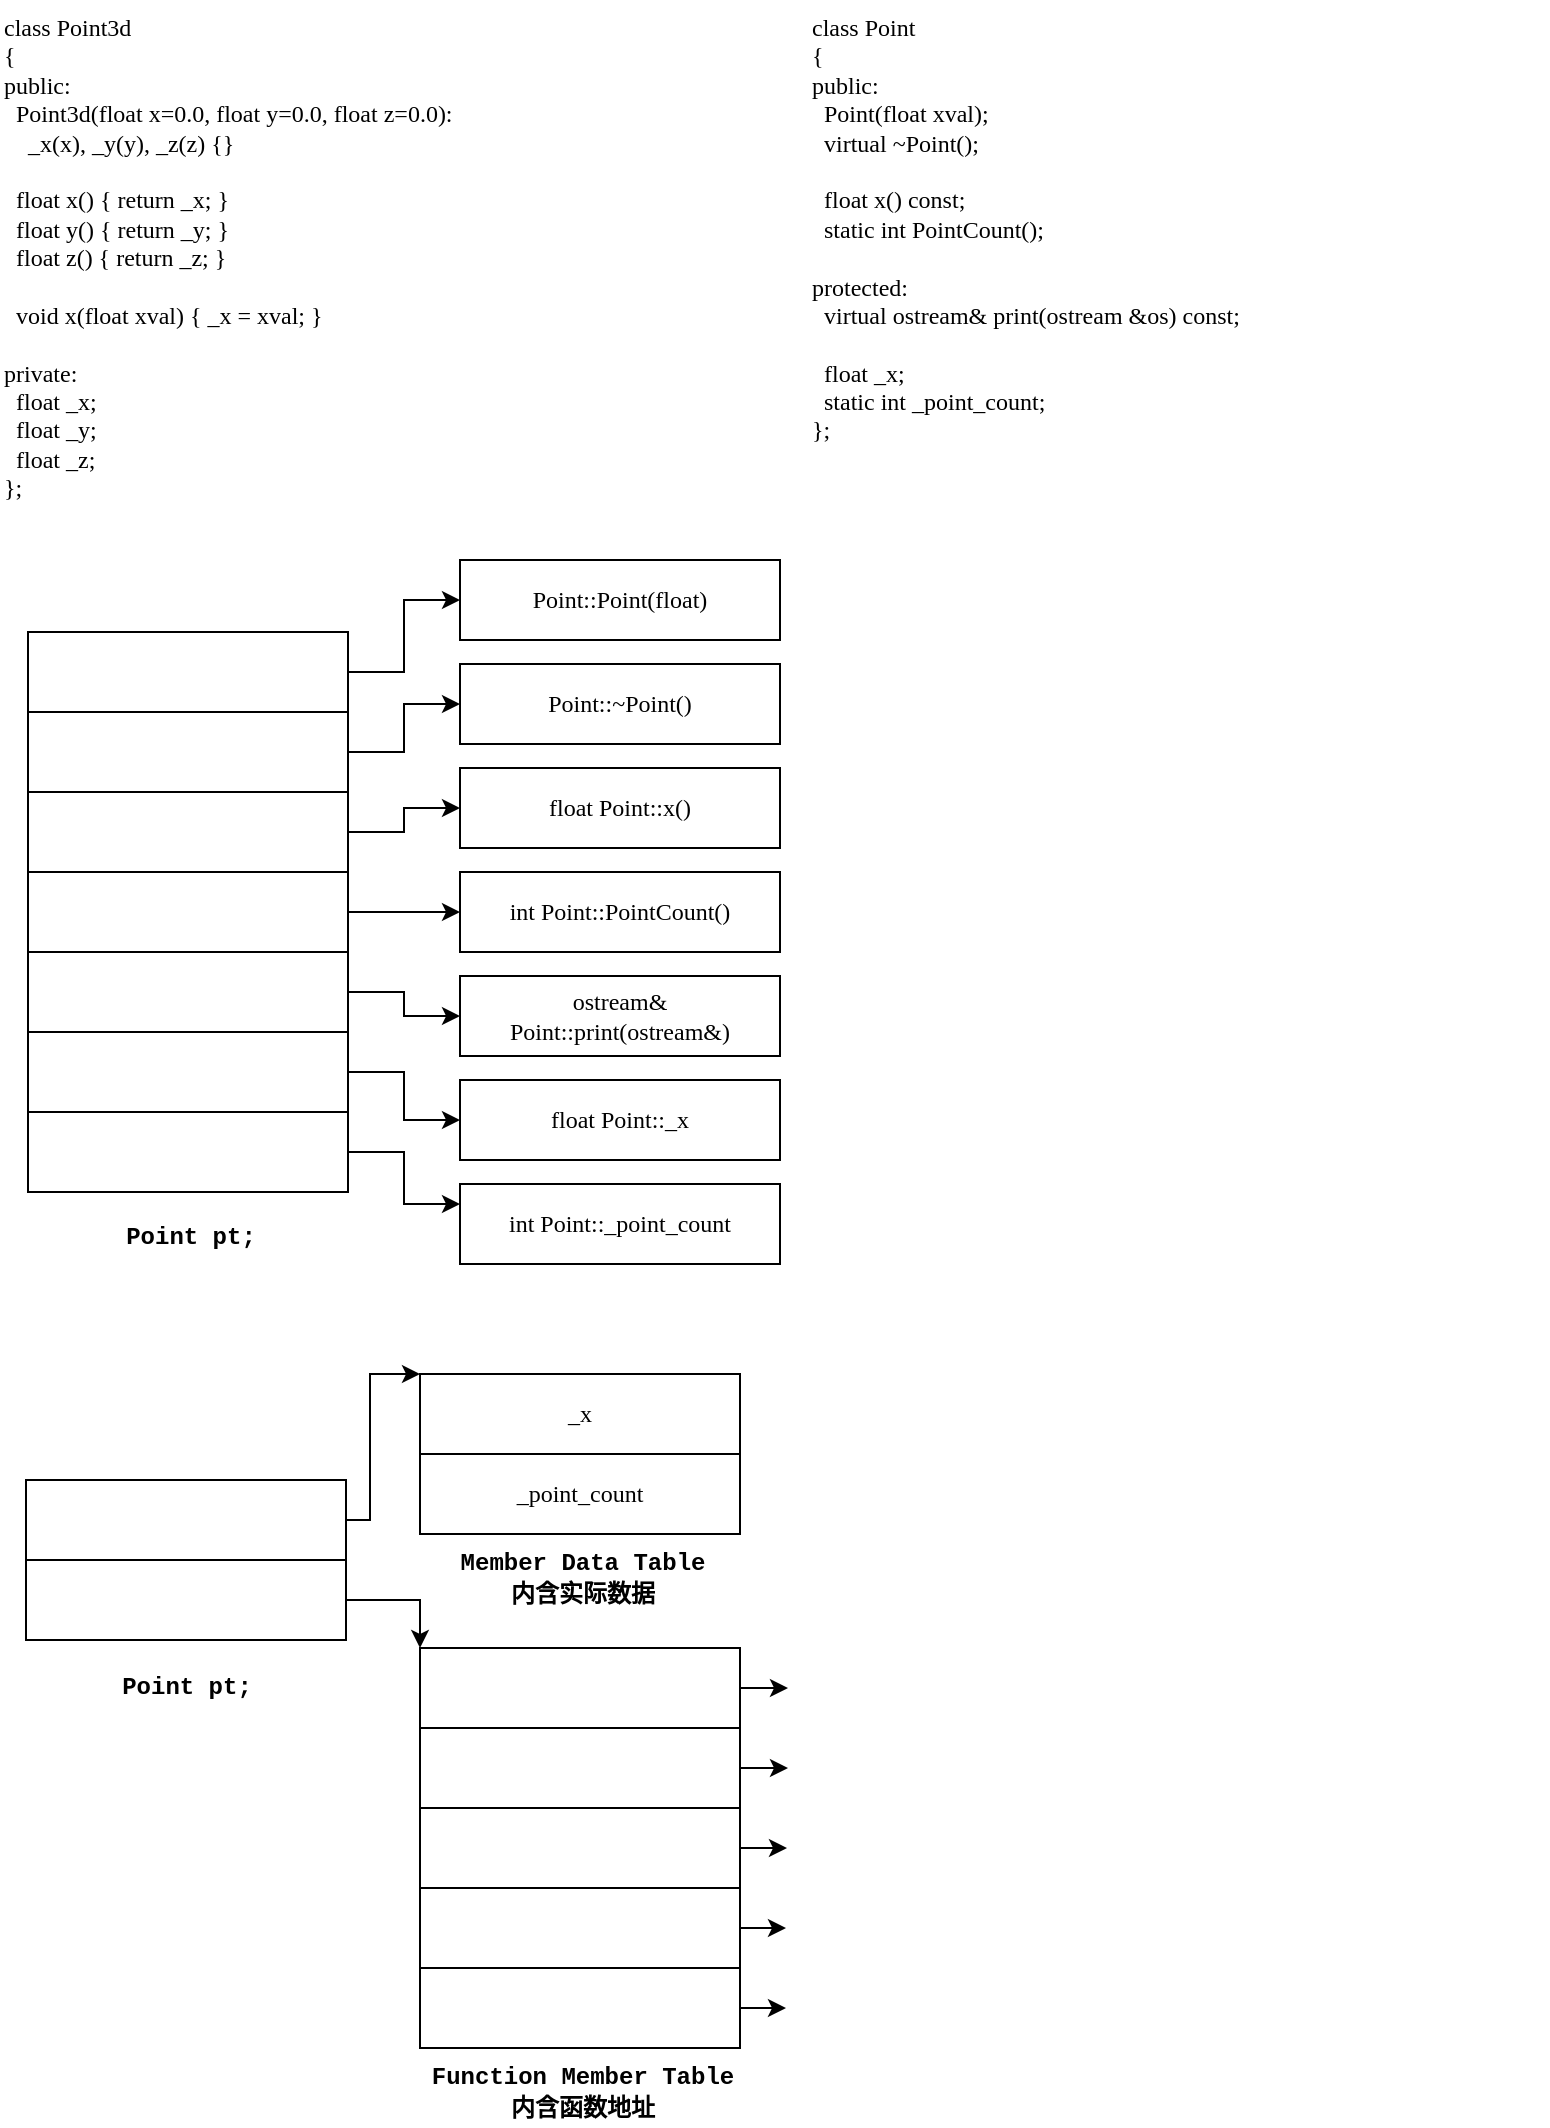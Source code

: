 <mxfile version="16.6.1" type="github" pages="3">
  <diagram id="5rU9of_TcTJ-XJH-yoMr" name="Page-1">
    <mxGraphModel dx="1422" dy="794" grid="0" gridSize="10" guides="1" tooltips="1" connect="1" arrows="1" fold="1" page="1" pageScale="1" pageWidth="827" pageHeight="1169" math="0" shadow="0">
      <root>
        <mxCell id="0" />
        <mxCell id="1" parent="0" />
        <mxCell id="9wIEi08oW7rhxo8WKQpp-2" value="&lt;font face=&quot;Lucida Console&quot;&gt;class Point3d&amp;nbsp;&lt;br&gt;{&lt;br&gt;public:&lt;br&gt;&amp;nbsp; Point3d(float x=0.0, float y=0.0, float z=0.0):&lt;br&gt;&amp;nbsp; &amp;nbsp; _x(x), _y(y), _z(z) {}&lt;br&gt;&amp;nbsp;&amp;nbsp;&lt;br&gt;&amp;nbsp; float x() { return _x; }&lt;br&gt;&amp;nbsp; float y() { return _y; }&lt;br&gt;&amp;nbsp; float z() { return _z; }&lt;br&gt;&lt;br&gt;&amp;nbsp; void x(float xval) { _x = xval; }&lt;br&gt;&lt;br&gt;private:&lt;br&gt;&amp;nbsp; float _x;&lt;br&gt;&amp;nbsp; float _y;&lt;br&gt;&amp;nbsp; float _z;&lt;br&gt;};&lt;br&gt;&lt;/font&gt;" style="text;html=1;strokeColor=none;fillColor=none;align=left;verticalAlign=top;whiteSpace=wrap;rounded=0;" parent="1" vertex="1">
          <mxGeometry x="10" y="12" width="370" height="280" as="geometry" />
        </mxCell>
        <mxCell id="9wIEi08oW7rhxo8WKQpp-3" value="&lt;font face=&quot;Lucida Console&quot;&gt;class Point&lt;br&gt;{&lt;br&gt;public:&lt;br&gt;&amp;nbsp; Point(float xval);&lt;br&gt;&amp;nbsp; virtual ~Point();&lt;br&gt;&amp;nbsp;&amp;nbsp;&lt;br&gt;&amp;nbsp; float x() const;&lt;br&gt;&amp;nbsp; static int PointCount();&lt;br&gt;&lt;br&gt;protected:&lt;br&gt;&amp;nbsp; virtual ostream&amp;amp; print(ostream &amp;amp;os) const;&lt;br&gt;&lt;br&gt;&amp;nbsp; float _x;&lt;br&gt;&amp;nbsp; static int _point_count;&lt;br&gt;};&lt;br&gt;&lt;/font&gt;" style="text;html=1;strokeColor=none;fillColor=none;align=left;verticalAlign=top;whiteSpace=wrap;rounded=0;" parent="1" vertex="1">
          <mxGeometry x="414" y="12" width="370" height="280" as="geometry" />
        </mxCell>
        <mxCell id="9wIEi08oW7rhxo8WKQpp-57" style="edgeStyle=orthogonalEdgeStyle;rounded=0;orthogonalLoop=1;jettySize=auto;html=1;exitX=1;exitY=0.5;exitDx=0;exitDy=0;entryX=0;entryY=0.5;entryDx=0;entryDy=0;fontFamily=Lucida Console;" parent="1" source="9wIEi08oW7rhxo8WKQpp-36" target="9wIEi08oW7rhxo8WKQpp-50" edge="1">
          <mxGeometry relative="1" as="geometry" />
        </mxCell>
        <mxCell id="9wIEi08oW7rhxo8WKQpp-36" value="" style="swimlane;fontStyle=0;childLayout=stackLayout;horizontal=1;startSize=0;horizontalStack=0;resizeParent=1;resizeParentMax=0;resizeLast=0;collapsible=1;marginBottom=0;align=center;fontSize=14;fontFamily=Lucida Console;swimlaneLine=1;" parent="1" vertex="1">
          <mxGeometry x="24" y="328" width="160" height="280" as="geometry" />
        </mxCell>
        <mxCell id="9wIEi08oW7rhxo8WKQpp-34" value="" style="whiteSpace=wrap;html=1;align=center;fontFamily=Lucida Console;" parent="9wIEi08oW7rhxo8WKQpp-36" vertex="1">
          <mxGeometry width="160" height="40" as="geometry" />
        </mxCell>
        <mxCell id="9wIEi08oW7rhxo8WKQpp-40" value="" style="whiteSpace=wrap;html=1;align=center;fontFamily=Lucida Console;" parent="9wIEi08oW7rhxo8WKQpp-36" vertex="1">
          <mxGeometry y="40" width="160" height="40" as="geometry" />
        </mxCell>
        <mxCell id="9wIEi08oW7rhxo8WKQpp-41" value="" style="whiteSpace=wrap;html=1;align=center;fontFamily=Lucida Console;" parent="9wIEi08oW7rhxo8WKQpp-36" vertex="1">
          <mxGeometry y="80" width="160" height="40" as="geometry" />
        </mxCell>
        <mxCell id="9wIEi08oW7rhxo8WKQpp-42" value="" style="whiteSpace=wrap;html=1;align=center;fontFamily=Lucida Console;" parent="9wIEi08oW7rhxo8WKQpp-36" vertex="1">
          <mxGeometry y="120" width="160" height="40" as="geometry" />
        </mxCell>
        <mxCell id="9wIEi08oW7rhxo8WKQpp-43" value="" style="whiteSpace=wrap;html=1;align=center;fontFamily=Lucida Console;" parent="9wIEi08oW7rhxo8WKQpp-36" vertex="1">
          <mxGeometry y="160" width="160" height="40" as="geometry" />
        </mxCell>
        <mxCell id="9wIEi08oW7rhxo8WKQpp-44" value="" style="whiteSpace=wrap;html=1;align=center;fontFamily=Lucida Console;" parent="9wIEi08oW7rhxo8WKQpp-36" vertex="1">
          <mxGeometry y="200" width="160" height="40" as="geometry" />
        </mxCell>
        <mxCell id="9wIEi08oW7rhxo8WKQpp-45" value="" style="whiteSpace=wrap;html=1;align=center;fontFamily=Lucida Console;" parent="9wIEi08oW7rhxo8WKQpp-36" vertex="1">
          <mxGeometry y="240" width="160" height="40" as="geometry" />
        </mxCell>
        <mxCell id="9wIEi08oW7rhxo8WKQpp-47" value="Point::Point(float)" style="whiteSpace=wrap;html=1;align=center;fontFamily=Lucida Console;" parent="1" vertex="1">
          <mxGeometry x="240" y="292" width="160" height="40" as="geometry" />
        </mxCell>
        <mxCell id="9wIEi08oW7rhxo8WKQpp-48" value="Point::~Point()" style="whiteSpace=wrap;html=1;align=center;fontFamily=Lucida Console;" parent="1" vertex="1">
          <mxGeometry x="240" y="344" width="160" height="40" as="geometry" />
        </mxCell>
        <mxCell id="9wIEi08oW7rhxo8WKQpp-49" value="float Point::x()" style="whiteSpace=wrap;html=1;align=center;fontFamily=Lucida Console;" parent="1" vertex="1">
          <mxGeometry x="240" y="396" width="160" height="40" as="geometry" />
        </mxCell>
        <mxCell id="9wIEi08oW7rhxo8WKQpp-50" value="int Point::PointCount()" style="whiteSpace=wrap;html=1;align=center;fontFamily=Lucida Console;" parent="1" vertex="1">
          <mxGeometry x="240" y="448" width="160" height="40" as="geometry" />
        </mxCell>
        <mxCell id="9wIEi08oW7rhxo8WKQpp-51" value="ostream&amp;amp; Point::print(ostream&amp;amp;)" style="whiteSpace=wrap;html=1;align=center;fontFamily=Lucida Console;" parent="1" vertex="1">
          <mxGeometry x="240" y="500" width="160" height="40" as="geometry" />
        </mxCell>
        <mxCell id="9wIEi08oW7rhxo8WKQpp-52" value="float Point::_x" style="whiteSpace=wrap;html=1;align=center;fontFamily=Lucida Console;" parent="1" vertex="1">
          <mxGeometry x="240" y="552" width="160" height="40" as="geometry" />
        </mxCell>
        <mxCell id="9wIEi08oW7rhxo8WKQpp-53" value="int Point::_point_count" style="whiteSpace=wrap;html=1;align=center;fontFamily=Lucida Console;" parent="1" vertex="1">
          <mxGeometry x="240" y="604" width="160" height="40" as="geometry" />
        </mxCell>
        <mxCell id="9wIEi08oW7rhxo8WKQpp-54" style="edgeStyle=orthogonalEdgeStyle;rounded=0;orthogonalLoop=1;jettySize=auto;html=1;exitX=1;exitY=0.5;exitDx=0;exitDy=0;entryX=0;entryY=0.5;entryDx=0;entryDy=0;fontFamily=Lucida Console;" parent="1" source="9wIEi08oW7rhxo8WKQpp-34" target="9wIEi08oW7rhxo8WKQpp-47" edge="1">
          <mxGeometry relative="1" as="geometry" />
        </mxCell>
        <mxCell id="9wIEi08oW7rhxo8WKQpp-55" style="edgeStyle=orthogonalEdgeStyle;rounded=0;orthogonalLoop=1;jettySize=auto;html=1;exitX=1;exitY=0.5;exitDx=0;exitDy=0;entryX=0;entryY=0.5;entryDx=0;entryDy=0;fontFamily=Lucida Console;" parent="1" source="9wIEi08oW7rhxo8WKQpp-40" target="9wIEi08oW7rhxo8WKQpp-48" edge="1">
          <mxGeometry relative="1" as="geometry" />
        </mxCell>
        <mxCell id="9wIEi08oW7rhxo8WKQpp-56" style="edgeStyle=orthogonalEdgeStyle;rounded=0;orthogonalLoop=1;jettySize=auto;html=1;exitX=1;exitY=0.5;exitDx=0;exitDy=0;entryX=0;entryY=0.5;entryDx=0;entryDy=0;fontFamily=Lucida Console;" parent="1" source="9wIEi08oW7rhxo8WKQpp-41" target="9wIEi08oW7rhxo8WKQpp-49" edge="1">
          <mxGeometry relative="1" as="geometry" />
        </mxCell>
        <mxCell id="9wIEi08oW7rhxo8WKQpp-58" style="edgeStyle=orthogonalEdgeStyle;rounded=0;orthogonalLoop=1;jettySize=auto;html=1;exitX=1;exitY=0.5;exitDx=0;exitDy=0;entryX=0;entryY=0.5;entryDx=0;entryDy=0;fontFamily=Lucida Console;" parent="1" source="9wIEi08oW7rhxo8WKQpp-43" target="9wIEi08oW7rhxo8WKQpp-51" edge="1">
          <mxGeometry relative="1" as="geometry" />
        </mxCell>
        <mxCell id="9wIEi08oW7rhxo8WKQpp-59" style="edgeStyle=orthogonalEdgeStyle;rounded=0;orthogonalLoop=1;jettySize=auto;html=1;exitX=1;exitY=0.5;exitDx=0;exitDy=0;entryX=0;entryY=0.5;entryDx=0;entryDy=0;fontFamily=Lucida Console;" parent="1" source="9wIEi08oW7rhxo8WKQpp-44" target="9wIEi08oW7rhxo8WKQpp-52" edge="1">
          <mxGeometry relative="1" as="geometry" />
        </mxCell>
        <mxCell id="9wIEi08oW7rhxo8WKQpp-60" style="edgeStyle=orthogonalEdgeStyle;rounded=0;orthogonalLoop=1;jettySize=auto;html=1;exitX=1;exitY=0.5;exitDx=0;exitDy=0;entryX=0;entryY=0.25;entryDx=0;entryDy=0;fontFamily=Lucida Console;" parent="1" source="9wIEi08oW7rhxo8WKQpp-45" target="9wIEi08oW7rhxo8WKQpp-53" edge="1">
          <mxGeometry relative="1" as="geometry" />
        </mxCell>
        <mxCell id="EI5eYcI0p2kbyzcFv4fI-1" value="&lt;font face=&quot;Courier New&quot;&gt;&lt;b&gt;Point pt;&lt;/b&gt;&lt;/font&gt;" style="text;html=1;resizable=0;autosize=1;align=center;verticalAlign=middle;points=[];fillColor=none;strokeColor=none;rounded=0;" parent="1" vertex="1">
          <mxGeometry x="67" y="620" width="75" height="19" as="geometry" />
        </mxCell>
        <mxCell id="EI5eYcI0p2kbyzcFv4fI-24" style="edgeStyle=orthogonalEdgeStyle;rounded=0;orthogonalLoop=1;jettySize=auto;html=1;exitX=1;exitY=0.75;exitDx=0;exitDy=0;entryX=0;entryY=0;entryDx=0;entryDy=0;fontFamily=Courier New;" parent="1" source="EI5eYcI0p2kbyzcFv4fI-2" target="EI5eYcI0p2kbyzcFv4fI-13" edge="1">
          <mxGeometry relative="1" as="geometry" />
        </mxCell>
        <mxCell id="EI5eYcI0p2kbyzcFv4fI-2" value="" style="swimlane;fontStyle=0;childLayout=stackLayout;horizontal=1;startSize=0;horizontalStack=0;resizeParent=1;resizeParentMax=0;resizeLast=0;collapsible=1;marginBottom=0;align=center;fontSize=14;fontFamily=Lucida Console;swimlaneLine=1;" parent="1" vertex="1">
          <mxGeometry x="23" y="752" width="160" height="80" as="geometry" />
        </mxCell>
        <mxCell id="EI5eYcI0p2kbyzcFv4fI-3" value="" style="whiteSpace=wrap;html=1;align=center;fontFamily=Lucida Console;" parent="EI5eYcI0p2kbyzcFv4fI-2" vertex="1">
          <mxGeometry width="160" height="40" as="geometry" />
        </mxCell>
        <mxCell id="EI5eYcI0p2kbyzcFv4fI-4" value="" style="whiteSpace=wrap;html=1;align=center;fontFamily=Lucida Console;" parent="EI5eYcI0p2kbyzcFv4fI-2" vertex="1">
          <mxGeometry y="40" width="160" height="40" as="geometry" />
        </mxCell>
        <mxCell id="EI5eYcI0p2kbyzcFv4fI-10" value="" style="swimlane;fontStyle=0;childLayout=stackLayout;horizontal=1;startSize=0;horizontalStack=0;resizeParent=1;resizeParentMax=0;resizeLast=0;collapsible=1;marginBottom=0;align=center;fontSize=14;fontFamily=Lucida Console;swimlaneLine=1;" parent="1" vertex="1">
          <mxGeometry x="220" y="699" width="160" height="80" as="geometry" />
        </mxCell>
        <mxCell id="EI5eYcI0p2kbyzcFv4fI-11" value="_x" style="whiteSpace=wrap;html=1;align=center;fontFamily=Lucida Console;" parent="EI5eYcI0p2kbyzcFv4fI-10" vertex="1">
          <mxGeometry width="160" height="40" as="geometry" />
        </mxCell>
        <mxCell id="EI5eYcI0p2kbyzcFv4fI-12" value="_point_count" style="whiteSpace=wrap;html=1;align=center;fontFamily=Lucida Console;" parent="EI5eYcI0p2kbyzcFv4fI-10" vertex="1">
          <mxGeometry y="40" width="160" height="40" as="geometry" />
        </mxCell>
        <mxCell id="EI5eYcI0p2kbyzcFv4fI-13" value="" style="swimlane;fontStyle=0;childLayout=stackLayout;horizontal=1;startSize=0;horizontalStack=0;resizeParent=1;resizeParentMax=0;resizeLast=0;collapsible=1;marginBottom=0;align=center;fontSize=14;fontFamily=Lucida Console;swimlaneLine=1;" parent="1" vertex="1">
          <mxGeometry x="220" y="836" width="160" height="200" as="geometry" />
        </mxCell>
        <mxCell id="EI5eYcI0p2kbyzcFv4fI-14" value="" style="whiteSpace=wrap;html=1;align=center;fontFamily=Lucida Console;" parent="EI5eYcI0p2kbyzcFv4fI-13" vertex="1">
          <mxGeometry width="160" height="40" as="geometry" />
        </mxCell>
        <mxCell id="EI5eYcI0p2kbyzcFv4fI-15" value="" style="whiteSpace=wrap;html=1;align=center;fontFamily=Lucida Console;" parent="EI5eYcI0p2kbyzcFv4fI-13" vertex="1">
          <mxGeometry y="40" width="160" height="40" as="geometry" />
        </mxCell>
        <mxCell id="EI5eYcI0p2kbyzcFv4fI-19" value="" style="whiteSpace=wrap;html=1;align=center;fontFamily=Lucida Console;" parent="EI5eYcI0p2kbyzcFv4fI-13" vertex="1">
          <mxGeometry y="80" width="160" height="40" as="geometry" />
        </mxCell>
        <mxCell id="EI5eYcI0p2kbyzcFv4fI-20" value="" style="whiteSpace=wrap;html=1;align=center;fontFamily=Lucida Console;" parent="EI5eYcI0p2kbyzcFv4fI-13" vertex="1">
          <mxGeometry y="120" width="160" height="40" as="geometry" />
        </mxCell>
        <mxCell id="EI5eYcI0p2kbyzcFv4fI-21" value="" style="whiteSpace=wrap;html=1;align=center;fontFamily=Lucida Console;" parent="EI5eYcI0p2kbyzcFv4fI-13" vertex="1">
          <mxGeometry y="160" width="160" height="40" as="geometry" />
        </mxCell>
        <mxCell id="EI5eYcI0p2kbyzcFv4fI-16" value="&lt;font face=&quot;Courier New&quot;&gt;&lt;b&gt;Point pt;&lt;/b&gt;&lt;/font&gt;" style="text;html=1;resizable=0;autosize=1;align=center;verticalAlign=middle;points=[];fillColor=none;strokeColor=none;rounded=0;" parent="1" vertex="1">
          <mxGeometry x="65.5" y="845" width="75" height="19" as="geometry" />
        </mxCell>
        <mxCell id="EI5eYcI0p2kbyzcFv4fI-17" value="&lt;font face=&quot;Courier New&quot;&gt;&lt;b&gt;Member Data Table&lt;br&gt;内含实际数据&lt;br&gt;&lt;/b&gt;&lt;/font&gt;" style="text;html=1;resizable=0;autosize=1;align=center;verticalAlign=middle;points=[];fillColor=none;strokeColor=none;rounded=0;" parent="1" vertex="1">
          <mxGeometry x="234.5" y="784" width="132" height="34" as="geometry" />
        </mxCell>
        <mxCell id="EI5eYcI0p2kbyzcFv4fI-18" value="&lt;font face=&quot;Courier New&quot;&gt;&lt;b&gt;Function Member Table&lt;br&gt;内含函数地址&lt;br&gt;&lt;/b&gt;&lt;/font&gt;" style="text;html=1;resizable=0;autosize=1;align=center;verticalAlign=middle;points=[];fillColor=none;strokeColor=none;rounded=0;" parent="1" vertex="1">
          <mxGeometry x="220.5" y="1041" width="161" height="34" as="geometry" />
        </mxCell>
        <mxCell id="EI5eYcI0p2kbyzcFv4fI-23" style="edgeStyle=orthogonalEdgeStyle;rounded=0;orthogonalLoop=1;jettySize=auto;html=1;exitX=1;exitY=0.5;exitDx=0;exitDy=0;entryX=0;entryY=0;entryDx=0;entryDy=0;fontFamily=Courier New;" parent="1" source="EI5eYcI0p2kbyzcFv4fI-3" target="EI5eYcI0p2kbyzcFv4fI-11" edge="1">
          <mxGeometry relative="1" as="geometry">
            <Array as="points">
              <mxPoint x="195" y="772" />
              <mxPoint x="195" y="699" />
            </Array>
          </mxGeometry>
        </mxCell>
        <mxCell id="EI5eYcI0p2kbyzcFv4fI-26" style="edgeStyle=orthogonalEdgeStyle;rounded=0;orthogonalLoop=1;jettySize=auto;html=1;exitX=1;exitY=0.5;exitDx=0;exitDy=0;fontFamily=Courier New;" parent="1" source="EI5eYcI0p2kbyzcFv4fI-14" edge="1">
          <mxGeometry relative="1" as="geometry">
            <mxPoint x="404" y="856" as="targetPoint" />
          </mxGeometry>
        </mxCell>
        <mxCell id="EI5eYcI0p2kbyzcFv4fI-27" style="edgeStyle=orthogonalEdgeStyle;rounded=0;orthogonalLoop=1;jettySize=auto;html=1;exitX=1;exitY=0.5;exitDx=0;exitDy=0;fontFamily=Courier New;" parent="1" source="EI5eYcI0p2kbyzcFv4fI-15" edge="1">
          <mxGeometry relative="1" as="geometry">
            <mxPoint x="404" y="896" as="targetPoint" />
          </mxGeometry>
        </mxCell>
        <mxCell id="EI5eYcI0p2kbyzcFv4fI-28" style="edgeStyle=orthogonalEdgeStyle;rounded=0;orthogonalLoop=1;jettySize=auto;html=1;exitX=1;exitY=0.5;exitDx=0;exitDy=0;fontFamily=Courier New;" parent="1" source="EI5eYcI0p2kbyzcFv4fI-19" edge="1">
          <mxGeometry relative="1" as="geometry">
            <mxPoint x="403.476" y="935.81" as="targetPoint" />
          </mxGeometry>
        </mxCell>
        <mxCell id="EI5eYcI0p2kbyzcFv4fI-29" style="edgeStyle=orthogonalEdgeStyle;rounded=0;orthogonalLoop=1;jettySize=auto;html=1;exitX=1;exitY=0.5;exitDx=0;exitDy=0;fontFamily=Courier New;" parent="1" source="EI5eYcI0p2kbyzcFv4fI-20" edge="1">
          <mxGeometry relative="1" as="geometry">
            <mxPoint x="403" y="975.81" as="targetPoint" />
          </mxGeometry>
        </mxCell>
        <mxCell id="EI5eYcI0p2kbyzcFv4fI-30" style="edgeStyle=orthogonalEdgeStyle;rounded=0;orthogonalLoop=1;jettySize=auto;html=1;exitX=1;exitY=0.5;exitDx=0;exitDy=0;fontFamily=Courier New;" parent="1" source="EI5eYcI0p2kbyzcFv4fI-21" edge="1">
          <mxGeometry relative="1" as="geometry">
            <mxPoint x="403" y="1015.81" as="targetPoint" />
          </mxGeometry>
        </mxCell>
      </root>
    </mxGraphModel>
  </diagram>
  <diagram id="PMO6MSi8CEjJPZS7rY2g" name="Page-2">
    <mxGraphModel dx="1422" dy="794" grid="0" gridSize="10" guides="1" tooltips="1" connect="1" arrows="1" fold="1" page="1" pageScale="1" pageWidth="827" pageHeight="1169" math="0" shadow="0">
      <root>
        <mxCell id="VJAwVe5GjCRfsJUptuFR-0" />
        <mxCell id="VJAwVe5GjCRfsJUptuFR-1" parent="VJAwVe5GjCRfsJUptuFR-0" />
        <mxCell id="pkxhiyBrJdg4ditV1z_D-13" value="代码区" style="rounded=0;whiteSpace=wrap;html=1;fontFamily=Courier New;strokeColor=#FF8000;strokeWidth=3;" parent="VJAwVe5GjCRfsJUptuFR-1" vertex="1">
          <mxGeometry x="225" y="252.5" width="155" height="45.5" as="geometry" />
        </mxCell>
        <mxCell id="pkxhiyBrJdg4ditV1z_D-12" value="" style="rounded=0;whiteSpace=wrap;html=1;fontFamily=Courier New;strokeColor=#0000FF;strokeWidth=3;" parent="VJAwVe5GjCRfsJUptuFR-1" vertex="1">
          <mxGeometry x="45" y="252.5" width="175" height="45" as="geometry" />
        </mxCell>
        <mxCell id="pkxhiyBrJdg4ditV1z_D-11" value="" style="rounded=0;whiteSpace=wrap;html=1;fontFamily=Courier New;strokeColor=#FF8000;strokeWidth=3;" parent="VJAwVe5GjCRfsJUptuFR-1" vertex="1">
          <mxGeometry x="380" y="99" width="180" height="248" as="geometry" />
        </mxCell>
        <mxCell id="pkxhiyBrJdg4ditV1z_D-10" value="" style="rounded=0;whiteSpace=wrap;html=1;fontFamily=Courier New;strokeColor=#00FFFF;strokeWidth=3;" parent="VJAwVe5GjCRfsJUptuFR-1" vertex="1">
          <mxGeometry x="215" y="71" width="149" height="153" as="geometry" />
        </mxCell>
        <mxCell id="pkxhiyBrJdg4ditV1z_D-9" value="" style="rounded=0;whiteSpace=wrap;html=1;fontFamily=Courier New;strokeColor=#FF6666;strokeWidth=3;" parent="VJAwVe5GjCRfsJUptuFR-1" vertex="1">
          <mxGeometry x="42" y="36" width="157" height="100" as="geometry" />
        </mxCell>
        <mxCell id="VJAwVe5GjCRfsJUptuFR-2" value="float _x" style="rounded=0;whiteSpace=wrap;html=1;fontFamily=Courier New;" parent="VJAwVe5GjCRfsJUptuFR-1" vertex="1">
          <mxGeometry x="60" y="50" width="120" height="30" as="geometry" />
        </mxCell>
        <mxCell id="qKO3GvwU632LM980iD_z-12" style="edgeStyle=orthogonalEdgeStyle;rounded=0;orthogonalLoop=1;jettySize=auto;html=1;exitX=1;exitY=0.5;exitDx=0;exitDy=0;entryX=0;entryY=0;entryDx=0;entryDy=0;fontFamily=Courier New;" parent="VJAwVe5GjCRfsJUptuFR-1" source="VJAwVe5GjCRfsJUptuFR-3" target="qKO3GvwU632LM980iD_z-2" edge="1">
          <mxGeometry relative="1" as="geometry">
            <Array as="points">
              <mxPoint x="180" y="90" />
            </Array>
          </mxGeometry>
        </mxCell>
        <mxCell id="VJAwVe5GjCRfsJUptuFR-3" value="_vptr__Point" style="rounded=0;whiteSpace=wrap;html=1;fontFamily=Courier New;" parent="VJAwVe5GjCRfsJUptuFR-1" vertex="1">
          <mxGeometry x="60" y="80" width="120" height="30" as="geometry" />
        </mxCell>
        <mxCell id="qKO3GvwU632LM980iD_z-0" value="&lt;font face=&quot;Courier New&quot;&gt;&lt;b&gt;Point pt;&lt;/b&gt;&lt;/font&gt;" style="text;html=1;resizable=0;autosize=1;align=center;verticalAlign=middle;points=[];fillColor=none;strokeColor=none;rounded=0;" parent="VJAwVe5GjCRfsJUptuFR-1" vertex="1">
          <mxGeometry x="82.5" y="110" width="75" height="19" as="geometry" />
        </mxCell>
        <mxCell id="qKO3GvwU632LM980iD_z-14" style="edgeStyle=orthogonalEdgeStyle;rounded=0;orthogonalLoop=1;jettySize=auto;html=1;exitX=1;exitY=0.5;exitDx=0;exitDy=0;entryX=0;entryY=0.5;entryDx=0;entryDy=0;fontFamily=Courier New;" parent="VJAwVe5GjCRfsJUptuFR-1" source="qKO3GvwU632LM980iD_z-1" target="qKO3GvwU632LM980iD_z-5" edge="1">
          <mxGeometry relative="1" as="geometry" />
        </mxCell>
        <mxCell id="qKO3GvwU632LM980iD_z-1" value="" style="rounded=0;whiteSpace=wrap;html=1;fontFamily=Courier New;" parent="VJAwVe5GjCRfsJUptuFR-1" vertex="1">
          <mxGeometry x="230" y="120" width="120" height="30" as="geometry" />
        </mxCell>
        <mxCell id="qKO3GvwU632LM980iD_z-13" style="edgeStyle=orthogonalEdgeStyle;rounded=0;orthogonalLoop=1;jettySize=auto;html=1;exitX=1;exitY=0.5;exitDx=0;exitDy=0;entryX=0;entryY=0.5;entryDx=0;entryDy=0;fontFamily=Courier New;" parent="VJAwVe5GjCRfsJUptuFR-1" source="qKO3GvwU632LM980iD_z-2" target="qKO3GvwU632LM980iD_z-4" edge="1">
          <mxGeometry relative="1" as="geometry">
            <Array as="points">
              <mxPoint x="360" y="105" />
              <mxPoint x="360" y="45" />
            </Array>
          </mxGeometry>
        </mxCell>
        <mxCell id="qKO3GvwU632LM980iD_z-2" value="" style="rounded=0;whiteSpace=wrap;html=1;fontFamily=Courier New;" parent="VJAwVe5GjCRfsJUptuFR-1" vertex="1">
          <mxGeometry x="230" y="90" width="120" height="30" as="geometry" />
        </mxCell>
        <mxCell id="qKO3GvwU632LM980iD_z-15" style="edgeStyle=orthogonalEdgeStyle;rounded=0;orthogonalLoop=1;jettySize=auto;html=1;exitX=1;exitY=0.5;exitDx=0;exitDy=0;entryX=0;entryY=0.5;entryDx=0;entryDy=0;fontFamily=Courier New;" parent="VJAwVe5GjCRfsJUptuFR-1" source="qKO3GvwU632LM980iD_z-3" target="qKO3GvwU632LM980iD_z-6" edge="1">
          <mxGeometry relative="1" as="geometry" />
        </mxCell>
        <mxCell id="qKO3GvwU632LM980iD_z-3" value="" style="rounded=0;whiteSpace=wrap;html=1;fontFamily=Courier New;" parent="VJAwVe5GjCRfsJUptuFR-1" vertex="1">
          <mxGeometry x="230" y="150" width="120" height="30" as="geometry" />
        </mxCell>
        <mxCell id="qKO3GvwU632LM980iD_z-4" value="" style="rounded=0;whiteSpace=wrap;html=1;fontFamily=Courier New;" parent="VJAwVe5GjCRfsJUptuFR-1" vertex="1">
          <mxGeometry x="390" y="20" width="120" height="50" as="geometry" />
        </mxCell>
        <mxCell id="qKO3GvwU632LM980iD_z-5" value="Point::~Point()" style="rounded=0;whiteSpace=wrap;html=1;fontFamily=Courier New;align=left;" parent="VJAwVe5GjCRfsJUptuFR-1" vertex="1">
          <mxGeometry x="390" y="110" width="160" height="30" as="geometry" />
        </mxCell>
        <mxCell id="qKO3GvwU632LM980iD_z-6" value="Point::print(ostream&amp;amp;)" style="rounded=0;whiteSpace=wrap;html=1;fontFamily=Courier New;align=left;" parent="VJAwVe5GjCRfsJUptuFR-1" vertex="1">
          <mxGeometry x="390" y="160" width="160" height="30" as="geometry" />
        </mxCell>
        <mxCell id="qKO3GvwU632LM980iD_z-7" value="Point::Point(float)" style="rounded=0;whiteSpace=wrap;html=1;fontFamily=Courier New;align=left;" parent="VJAwVe5GjCRfsJUptuFR-1" vertex="1">
          <mxGeometry x="390" y="210" width="160" height="30" as="geometry" />
        </mxCell>
        <mxCell id="qKO3GvwU632LM980iD_z-8" value="float Point::x()" style="rounded=0;whiteSpace=wrap;html=1;fontFamily=Courier New;align=left;" parent="VJAwVe5GjCRfsJUptuFR-1" vertex="1">
          <mxGeometry x="390" y="260" width="160" height="30" as="geometry" />
        </mxCell>
        <mxCell id="qKO3GvwU632LM980iD_z-9" value="static int Point::_point_count" style="rounded=0;whiteSpace=wrap;html=1;fontFamily=Courier New;" parent="VJAwVe5GjCRfsJUptuFR-1" vertex="1">
          <mxGeometry x="60" y="259.5" width="150" height="30" as="geometry" />
        </mxCell>
        <mxCell id="qKO3GvwU632LM980iD_z-10" value="static int Point::PointCount()" style="rounded=0;whiteSpace=wrap;html=1;fontFamily=Courier New;" parent="VJAwVe5GjCRfsJUptuFR-1" vertex="1">
          <mxGeometry x="230" y="260" width="140" height="30" as="geometry" />
        </mxCell>
        <mxCell id="qKO3GvwU632LM980iD_z-11" value="&lt;font face=&quot;Courier New&quot;&gt;&lt;b&gt;Virtual table &lt;br&gt;for Point&lt;/b&gt;&lt;/font&gt;" style="text;html=1;resizable=0;autosize=1;align=center;verticalAlign=middle;points=[];fillColor=none;strokeColor=none;rounded=0;" parent="VJAwVe5GjCRfsJUptuFR-1" vertex="1">
          <mxGeometry x="235" y="185" width="110" height="40" as="geometry" />
        </mxCell>
        <mxCell id="qKO3GvwU632LM980iD_z-16" value="&lt;font face=&quot;Courier New&quot;&gt;&lt;b&gt;type_info for Point&lt;/b&gt;&lt;/font&gt;" style="text;html=1;resizable=0;autosize=1;align=center;verticalAlign=middle;points=[];fillColor=none;strokeColor=none;rounded=0;" parent="VJAwVe5GjCRfsJUptuFR-1" vertex="1">
          <mxGeometry x="375" y="70" width="150" height="20" as="geometry" />
        </mxCell>
        <mxCell id="pkxhiyBrJdg4ditV1z_D-0" value="栈区（向下生长）" style="rounded=0;whiteSpace=wrap;html=1;fontFamily=Courier New;strokeColor=#FF6666;strokeWidth=3;" parent="VJAwVe5GjCRfsJUptuFR-1" vertex="1">
          <mxGeometry x="674" y="108" width="120" height="30" as="geometry" />
        </mxCell>
        <mxCell id="pkxhiyBrJdg4ditV1z_D-1" value="堆区（向上生长）" style="rounded=0;whiteSpace=wrap;html=1;fontFamily=Courier New;strokeColor=#00CC00;strokeWidth=3;" parent="VJAwVe5GjCRfsJUptuFR-1" vertex="1">
          <mxGeometry x="674" y="138" width="120" height="30" as="geometry" />
        </mxCell>
        <mxCell id="pkxhiyBrJdg4ditV1z_D-2" value="静态区（全局区）" style="rounded=0;whiteSpace=wrap;html=1;fontFamily=Courier New;strokeColor=#0000FF;strokeWidth=3;" parent="VJAwVe5GjCRfsJUptuFR-1" vertex="1">
          <mxGeometry x="674" y="168" width="120" height="30" as="geometry" />
        </mxCell>
        <mxCell id="pkxhiyBrJdg4ditV1z_D-3" value="常量区" style="rounded=0;whiteSpace=wrap;html=1;fontFamily=Courier New;strokeColor=#00FFFF;strokeWidth=3;" parent="VJAwVe5GjCRfsJUptuFR-1" vertex="1">
          <mxGeometry x="674" y="198" width="120" height="30" as="geometry" />
        </mxCell>
        <mxCell id="pkxhiyBrJdg4ditV1z_D-4" value="代码区" style="rounded=0;whiteSpace=wrap;html=1;fontFamily=Courier New;strokeColor=#FF8000;strokeWidth=3;" parent="VJAwVe5GjCRfsJUptuFR-1" vertex="1">
          <mxGeometry x="674" y="228" width="120" height="30" as="geometry" />
        </mxCell>
        <mxCell id="pkxhiyBrJdg4ditV1z_D-6" value="" style="shape=flexArrow;endArrow=classic;html=1;rounded=0;endWidth=8.8;endSize=8.332;width=8;" parent="VJAwVe5GjCRfsJUptuFR-1" edge="1">
          <mxGeometry width="50" height="50" relative="1" as="geometry">
            <mxPoint x="647.5" y="248" as="sourcePoint" />
            <mxPoint x="647.5" y="118" as="targetPoint" />
          </mxGeometry>
        </mxCell>
        <mxCell id="pkxhiyBrJdg4ditV1z_D-7" value="&lt;font face=&quot;Courier New&quot;&gt;&lt;b&gt;低地址&lt;/b&gt;&lt;/font&gt;" style="text;html=1;resizable=0;autosize=1;align=center;verticalAlign=middle;points=[];fillColor=none;strokeColor=none;rounded=0;" parent="VJAwVe5GjCRfsJUptuFR-1" vertex="1">
          <mxGeometry x="624" y="253" width="50" height="20" as="geometry" />
        </mxCell>
        <mxCell id="pkxhiyBrJdg4ditV1z_D-8" value="&lt;font face=&quot;Courier New&quot;&gt;&lt;b&gt;高地址&lt;/b&gt;&lt;/font&gt;" style="text;html=1;resizable=0;autosize=1;align=center;verticalAlign=middle;points=[];fillColor=none;strokeColor=none;rounded=0;" parent="VJAwVe5GjCRfsJUptuFR-1" vertex="1">
          <mxGeometry x="624" y="98" width="50" height="20" as="geometry" />
        </mxCell>
      </root>
    </mxGraphModel>
  </diagram>
  <diagram id="tRqe9JN04OMX0wN4iZkt" name="Page-3">
    <mxGraphModel dx="813" dy="454" grid="0" gridSize="10" guides="1" tooltips="1" connect="1" arrows="1" fold="1" page="1" pageScale="1" pageWidth="827" pageHeight="1169" math="0" shadow="0">
      <root>
        <mxCell id="v0m9jqfOgtoWtGKb5_qs-0" />
        <mxCell id="v0m9jqfOgtoWtGKb5_qs-1" parent="v0m9jqfOgtoWtGKb5_qs-0" />
        <mxCell id="v0m9jqfOgtoWtGKb5_qs-2" value="Classname" style="swimlane;fontStyle=1;align=center;verticalAlign=top;childLayout=stackLayout;horizontal=1;startSize=26;horizontalStack=0;resizeParent=1;resizeParentMax=0;resizeLast=0;collapsible=1;marginBottom=0;" vertex="1" parent="v0m9jqfOgtoWtGKb5_qs-1">
          <mxGeometry x="110" y="50" width="180" height="190" as="geometry" />
        </mxCell>
        <mxCell id="v0m9jqfOgtoWtGKb5_qs-3" value="+ public_field: type" style="text;strokeColor=none;fillColor=none;align=left;verticalAlign=top;spacingLeft=4;spacingRight=4;overflow=hidden;rotatable=0;points=[[0,0.5],[1,0.5]];portConstraint=eastwest;" vertex="1" parent="v0m9jqfOgtoWtGKb5_qs-2">
          <mxGeometry y="26" width="180" height="26" as="geometry" />
        </mxCell>
        <mxCell id="v0m9jqfOgtoWtGKb5_qs-13" value="- private_field: type" style="text;strokeColor=none;fillColor=none;align=left;verticalAlign=top;spacingLeft=4;spacingRight=4;overflow=hidden;rotatable=0;points=[[0,0.5],[1,0.5]];portConstraint=eastwest;" vertex="1" parent="v0m9jqfOgtoWtGKb5_qs-2">
          <mxGeometry y="52" width="180" height="26" as="geometry" />
        </mxCell>
        <mxCell id="v0m9jqfOgtoWtGKb5_qs-14" value="# protected_field: type" style="text;strokeColor=none;fillColor=none;align=left;verticalAlign=top;spacingLeft=4;spacingRight=4;overflow=hidden;rotatable=0;points=[[0,0.5],[1,0.5]];portConstraint=eastwest;" vertex="1" parent="v0m9jqfOgtoWtGKb5_qs-2">
          <mxGeometry y="78" width="180" height="26" as="geometry" />
        </mxCell>
        <mxCell id="v0m9jqfOgtoWtGKb5_qs-4" value="" style="line;strokeWidth=1;fillColor=none;align=left;verticalAlign=middle;spacingTop=-1;spacingLeft=3;spacingRight=3;rotatable=0;labelPosition=right;points=[];portConstraint=eastwest;" vertex="1" parent="v0m9jqfOgtoWtGKb5_qs-2">
          <mxGeometry y="104" width="180" height="8" as="geometry" />
        </mxCell>
        <mxCell id="v0m9jqfOgtoWtGKb5_qs-5" value="+ public_method(type): type" style="text;strokeColor=none;fillColor=none;align=left;verticalAlign=top;spacingLeft=4;spacingRight=4;overflow=hidden;rotatable=0;points=[[0,0.5],[1,0.5]];portConstraint=eastwest;" vertex="1" parent="v0m9jqfOgtoWtGKb5_qs-2">
          <mxGeometry y="112" width="180" height="26" as="geometry" />
        </mxCell>
        <mxCell id="v0m9jqfOgtoWtGKb5_qs-15" value="- private_method(type): type" style="text;strokeColor=none;fillColor=none;align=left;verticalAlign=top;spacingLeft=4;spacingRight=4;overflow=hidden;rotatable=0;points=[[0,0.5],[1,0.5]];portConstraint=eastwest;" vertex="1" parent="v0m9jqfOgtoWtGKb5_qs-2">
          <mxGeometry y="138" width="180" height="26" as="geometry" />
        </mxCell>
        <mxCell id="v0m9jqfOgtoWtGKb5_qs-16" value="# protected_method(type): type" style="text;strokeColor=none;fillColor=none;align=left;verticalAlign=top;spacingLeft=4;spacingRight=4;overflow=hidden;rotatable=0;points=[[0,0.5],[1,0.5]];portConstraint=eastwest;" vertex="1" parent="v0m9jqfOgtoWtGKb5_qs-2">
          <mxGeometry y="164" width="180" height="26" as="geometry" />
        </mxCell>
        <mxCell id="v0m9jqfOgtoWtGKb5_qs-6" value="类名" style="text;html=1;strokeColor=none;fillColor=none;align=center;verticalAlign=middle;whiteSpace=wrap;rounded=0;" vertex="1" parent="v0m9jqfOgtoWtGKb5_qs-1">
          <mxGeometry x="310" y="48" width="60" height="30" as="geometry" />
        </mxCell>
        <mxCell id="v0m9jqfOgtoWtGKb5_qs-7" value="成员变量区" style="text;html=1;strokeColor=none;fillColor=none;align=center;verticalAlign=middle;whiteSpace=wrap;rounded=0;" vertex="1" parent="v0m9jqfOgtoWtGKb5_qs-1">
          <mxGeometry x="310" y="74" width="70" height="30" as="geometry" />
        </mxCell>
        <mxCell id="v0m9jqfOgtoWtGKb5_qs-8" value="成员函数区" style="text;html=1;strokeColor=none;fillColor=none;align=center;verticalAlign=middle;whiteSpace=wrap;rounded=0;" vertex="1" parent="v0m9jqfOgtoWtGKb5_qs-1">
          <mxGeometry x="310" y="160" width="70" height="30" as="geometry" />
        </mxCell>
        <mxCell id="v0m9jqfOgtoWtGKb5_qs-9" value="" style="endArrow=classic;html=1;rounded=0;entryX=0.994;entryY=0.068;entryDx=0;entryDy=0;entryPerimeter=0;exitX=0;exitY=0.5;exitDx=0;exitDy=0;" edge="1" parent="v0m9jqfOgtoWtGKb5_qs-1" source="v0m9jqfOgtoWtGKb5_qs-6" target="v0m9jqfOgtoWtGKb5_qs-2">
          <mxGeometry width="50" height="50" relative="1" as="geometry">
            <mxPoint x="340" y="200" as="sourcePoint" />
            <mxPoint x="390" y="150" as="targetPoint" />
          </mxGeometry>
        </mxCell>
        <mxCell id="v0m9jqfOgtoWtGKb5_qs-11" value="" style="endArrow=classic;html=1;rounded=0;entryX=1;entryY=0.5;entryDx=0;entryDy=0;exitX=0;exitY=0.5;exitDx=0;exitDy=0;" edge="1" parent="v0m9jqfOgtoWtGKb5_qs-1" source="v0m9jqfOgtoWtGKb5_qs-7" target="v0m9jqfOgtoWtGKb5_qs-3">
          <mxGeometry width="50" height="50" relative="1" as="geometry">
            <mxPoint x="320.0" y="73" as="sourcePoint" />
            <mxPoint x="299.04" y="72.986" as="targetPoint" />
          </mxGeometry>
        </mxCell>
        <mxCell id="v0m9jqfOgtoWtGKb5_qs-12" value="" style="endArrow=classic;html=1;rounded=0;entryX=1;entryY=0.5;entryDx=0;entryDy=0;" edge="1" parent="v0m9jqfOgtoWtGKb5_qs-1" source="v0m9jqfOgtoWtGKb5_qs-8" target="v0m9jqfOgtoWtGKb5_qs-5">
          <mxGeometry width="50" height="50" relative="1" as="geometry">
            <mxPoint x="330.0" y="83" as="sourcePoint" />
            <mxPoint x="309.04" y="82.986" as="targetPoint" />
          </mxGeometry>
        </mxCell>
      </root>
    </mxGraphModel>
  </diagram>
</mxfile>
